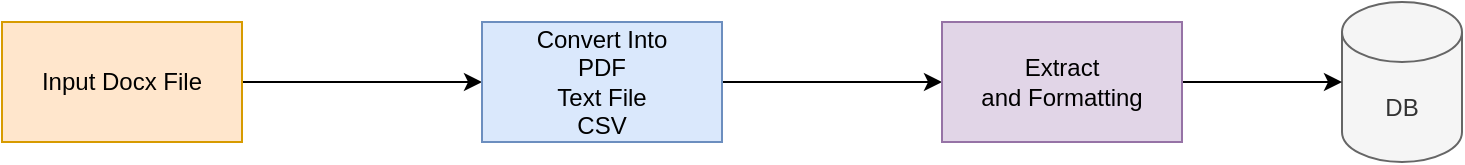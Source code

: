 <mxfile version="21.6.1" type="github" pages="5">
  <diagram name="surface" id="IxwWd1vyqPSLj5sLqrsa">
    <mxGraphModel dx="880" dy="470" grid="1" gridSize="10" guides="1" tooltips="1" connect="1" arrows="1" fold="1" page="1" pageScale="1" pageWidth="850" pageHeight="1100" math="0" shadow="0">
      <root>
        <mxCell id="0" />
        <mxCell id="1" parent="0" />
        <mxCell id="ziZacv3kFRJm_CnA_PTC-3" style="edgeStyle=orthogonalEdgeStyle;rounded=0;orthogonalLoop=1;jettySize=auto;html=1;movable=0;resizable=0;rotatable=0;deletable=0;editable=0;locked=1;connectable=0;" edge="1" parent="1" source="ziZacv3kFRJm_CnA_PTC-1" target="ziZacv3kFRJm_CnA_PTC-2">
          <mxGeometry relative="1" as="geometry" />
        </mxCell>
        <mxCell id="ziZacv3kFRJm_CnA_PTC-1" value="Input Docx File" style="rounded=0;whiteSpace=wrap;html=1;fillColor=#ffe6cc;strokeColor=#d79b00;movable=0;resizable=0;rotatable=0;deletable=0;editable=0;locked=1;connectable=0;" vertex="1" parent="1">
          <mxGeometry x="80" y="210" width="120" height="60" as="geometry" />
        </mxCell>
        <mxCell id="ziZacv3kFRJm_CnA_PTC-8" style="edgeStyle=orthogonalEdgeStyle;rounded=0;orthogonalLoop=1;jettySize=auto;html=1;movable=0;resizable=0;rotatable=0;deletable=0;editable=0;locked=1;connectable=0;" edge="1" parent="1" source="ziZacv3kFRJm_CnA_PTC-2" target="ziZacv3kFRJm_CnA_PTC-7">
          <mxGeometry relative="1" as="geometry" />
        </mxCell>
        <mxCell id="ziZacv3kFRJm_CnA_PTC-2" value="Convert Into &lt;br&gt;PDF&lt;br&gt;Text File&lt;br&gt;CSV" style="rounded=0;whiteSpace=wrap;html=1;fillColor=#dae8fc;strokeColor=#6c8ebf;movable=0;resizable=0;rotatable=0;deletable=0;editable=0;locked=1;connectable=0;" vertex="1" parent="1">
          <mxGeometry x="320" y="210" width="120" height="60" as="geometry" />
        </mxCell>
        <mxCell id="ziZacv3kFRJm_CnA_PTC-5" value="DB" style="shape=cylinder3;whiteSpace=wrap;html=1;boundedLbl=1;backgroundOutline=1;size=15;fillColor=#f5f5f5;fontColor=#333333;strokeColor=#666666;movable=0;resizable=0;rotatable=0;deletable=0;editable=0;locked=1;connectable=0;" vertex="1" parent="1">
          <mxGeometry x="750" y="200" width="60" height="80" as="geometry" />
        </mxCell>
        <mxCell id="ziZacv3kFRJm_CnA_PTC-9" style="edgeStyle=orthogonalEdgeStyle;rounded=0;orthogonalLoop=1;jettySize=auto;html=1;entryX=0;entryY=0.5;entryDx=0;entryDy=0;entryPerimeter=0;movable=0;resizable=0;rotatable=0;deletable=0;editable=0;locked=1;connectable=0;" edge="1" parent="1" source="ziZacv3kFRJm_CnA_PTC-7" target="ziZacv3kFRJm_CnA_PTC-5">
          <mxGeometry relative="1" as="geometry" />
        </mxCell>
        <mxCell id="ziZacv3kFRJm_CnA_PTC-7" value="Extract&lt;br&gt;and Formatting" style="rounded=0;whiteSpace=wrap;html=1;fillColor=#e1d5e7;strokeColor=#9673a6;movable=0;resizable=0;rotatable=0;deletable=0;editable=0;locked=1;connectable=0;" vertex="1" parent="1">
          <mxGeometry x="550" y="210" width="120" height="60" as="geometry" />
        </mxCell>
      </root>
    </mxGraphModel>
  </diagram>
  <diagram id="UZCBNjy8cqWRrrRjg9_3" name="Extract_And_Formattng">
    <mxGraphModel dx="1035" dy="1653" grid="1" gridSize="10" guides="1" tooltips="1" connect="1" arrows="1" fold="1" page="1" pageScale="1" pageWidth="850" pageHeight="1100" math="0" shadow="0">
      <root>
        <mxCell id="0" />
        <mxCell id="1" parent="0" />
        <mxCell id="hPlUhC7VDxN5YeeYQSAu-12" value="" style="whiteSpace=wrap;html=1;aspect=fixed;fillColor=none;movable=0;resizable=0;rotatable=0;deletable=0;editable=0;locked=1;connectable=0;" vertex="1" parent="1">
          <mxGeometry x="150" y="315" width="350" height="350" as="geometry" />
        </mxCell>
        <mxCell id="hPlUhC7VDxN5YeeYQSAu-23" style="edgeStyle=orthogonalEdgeStyle;rounded=0;orthogonalLoop=1;jettySize=auto;html=1;entryX=0.5;entryY=0;entryDx=0;entryDy=0;" edge="1" parent="1" source="hPlUhC7VDxN5YeeYQSAu-1" target="hPlUhC7VDxN5YeeYQSAu-4">
          <mxGeometry relative="1" as="geometry" />
        </mxCell>
        <mxCell id="hPlUhC7VDxN5YeeYQSAu-1" value="Input:&lt;br&gt;CSV File" style="rounded=0;whiteSpace=wrap;html=1;fillColor=#d5e8d4;strokeColor=#82b366;" vertex="1" parent="1">
          <mxGeometry x="305" y="95" width="120" height="60" as="geometry" />
        </mxCell>
        <mxCell id="hPlUhC7VDxN5YeeYQSAu-21" style="edgeStyle=orthogonalEdgeStyle;rounded=0;orthogonalLoop=1;jettySize=auto;html=1;" edge="1" parent="1" source="hPlUhC7VDxN5YeeYQSAu-4">
          <mxGeometry relative="1" as="geometry">
            <mxPoint x="590" y="240" as="targetPoint" />
          </mxGeometry>
        </mxCell>
        <mxCell id="hPlUhC7VDxN5YeeYQSAu-22" style="edgeStyle=orthogonalEdgeStyle;rounded=0;orthogonalLoop=1;jettySize=auto;html=1;" edge="1" parent="1" source="hPlUhC7VDxN5YeeYQSAu-4">
          <mxGeometry relative="1" as="geometry">
            <mxPoint x="350" y="320" as="targetPoint" />
          </mxGeometry>
        </mxCell>
        <mxCell id="hPlUhC7VDxN5YeeYQSAu-4" value="Take the raw portion:&lt;br&gt;using section" style="rounded=0;whiteSpace=wrap;html=1;" vertex="1" parent="1">
          <mxGeometry x="290" y="210" width="120" height="60" as="geometry" />
        </mxCell>
        <mxCell id="hPlUhC7VDxN5YeeYQSAu-5" value="Take the raw portion from Section:&lt;br&gt;using table start &amp;amp; end index" style="rounded=0;whiteSpace=wrap;html=1;" vertex="1" parent="1">
          <mxGeometry x="290" y="330" width="120" height="60" as="geometry" />
        </mxCell>
        <mxCell id="hPlUhC7VDxN5YeeYQSAu-6" value="Table" style="text;html=1;strokeColor=#d79b00;fillColor=#ffe6cc;align=center;verticalAlign=middle;whiteSpace=wrap;rounded=0;" vertex="1" parent="1">
          <mxGeometry x="230" y="330" width="60" height="30" as="geometry" />
        </mxCell>
        <mxCell id="hPlUhC7VDxN5YeeYQSAu-7" value="Section" style="text;html=1;strokeColor=#d79b00;fillColor=#ffe6cc;align=center;verticalAlign=middle;whiteSpace=wrap;rounded=0;" vertex="1" parent="1">
          <mxGeometry x="230" y="210" width="60" height="30" as="geometry" />
        </mxCell>
        <mxCell id="hPlUhC7VDxN5YeeYQSAu-8" value="Select Columns that we will need to extract" style="rounded=0;whiteSpace=wrap;html=1;" vertex="1" parent="1">
          <mxGeometry x="290" y="460" width="120" height="60" as="geometry" />
        </mxCell>
        <mxCell id="hPlUhC7VDxN5YeeYQSAu-9" value="Columns" style="text;html=1;strokeColor=#d79b00;fillColor=#ffe6cc;align=center;verticalAlign=middle;whiteSpace=wrap;rounded=0;" vertex="1" parent="1">
          <mxGeometry x="230" y="460" width="60" height="30" as="geometry" />
        </mxCell>
        <mxCell id="hPlUhC7VDxN5YeeYQSAu-10" value="Extract data using column index and others logic&amp;nbsp;" style="rounded=0;whiteSpace=wrap;html=1;" vertex="1" parent="1">
          <mxGeometry x="290" y="590" width="120" height="60" as="geometry" />
        </mxCell>
        <mxCell id="hPlUhC7VDxN5YeeYQSAu-11" value="Data" style="text;html=1;strokeColor=#d79b00;fillColor=#ffe6cc;align=center;verticalAlign=middle;whiteSpace=wrap;rounded=0;" vertex="1" parent="1">
          <mxGeometry x="230" y="590" width="60" height="30" as="geometry" />
        </mxCell>
        <mxCell id="hPlUhC7VDxN5YeeYQSAu-13" value="" style="whiteSpace=wrap;html=1;aspect=fixed;fillColor=none;movable=0;resizable=0;rotatable=0;deletable=0;editable=0;locked=1;connectable=0;" vertex="1" parent="1">
          <mxGeometry x="580" y="85" width="280" height="280" as="geometry" />
        </mxCell>
        <mxCell id="hPlUhC7VDxN5YeeYQSAu-14" value="Take the raw portion:&lt;br&gt;from section, using paragraph start and end index" style="rounded=0;whiteSpace=wrap;html=1;" vertex="1" parent="1">
          <mxGeometry x="695" y="110" width="120" height="60" as="geometry" />
        </mxCell>
        <mxCell id="hPlUhC7VDxN5YeeYQSAu-15" value="paragraph" style="text;html=1;strokeColor=#d79b00;fillColor=#ffe6cc;align=center;verticalAlign=middle;whiteSpace=wrap;rounded=0;" vertex="1" parent="1">
          <mxGeometry x="635" y="110" width="60" height="30" as="geometry" />
        </mxCell>
        <mxCell id="hPlUhC7VDxN5YeeYQSAu-16" value="Get target Text from paragraph using the regular expression or other relevant logics&amp;nbsp;" style="rounded=0;whiteSpace=wrap;html=1;" vertex="1" parent="1">
          <mxGeometry x="695" y="240" width="120" height="60" as="geometry" />
        </mxCell>
        <mxCell id="hPlUhC7VDxN5YeeYQSAu-17" value="Text/Data" style="text;html=1;strokeColor=#d79b00;fillColor=#ffe6cc;align=center;verticalAlign=middle;whiteSpace=wrap;rounded=0;" vertex="1" parent="1">
          <mxGeometry x="635" y="240" width="60" height="30" as="geometry" />
        </mxCell>
        <mxCell id="17Iepye0m0P34KoR5YyJ-1" style="edgeStyle=orthogonalEdgeStyle;rounded=0;orthogonalLoop=1;jettySize=auto;html=1;movable=1;resizable=1;rotatable=1;deletable=1;editable=1;locked=0;connectable=1;" edge="1" parent="1" source="17Iepye0m0P34KoR5YyJ-2" target="17Iepye0m0P34KoR5YyJ-4">
          <mxGeometry relative="1" as="geometry" />
        </mxCell>
        <mxCell id="17Iepye0m0P34KoR5YyJ-2" value="Input Docx File" style="rounded=0;whiteSpace=wrap;html=1;fillColor=#ffe6cc;strokeColor=#d79b00;movable=1;resizable=1;rotatable=1;deletable=1;editable=1;locked=0;connectable=1;" vertex="1" parent="1">
          <mxGeometry x="140" y="-30" width="120" height="60" as="geometry" />
        </mxCell>
        <mxCell id="17Iepye0m0P34KoR5YyJ-3" style="edgeStyle=orthogonalEdgeStyle;rounded=0;orthogonalLoop=1;jettySize=auto;html=1;movable=1;resizable=1;rotatable=1;deletable=1;editable=1;locked=0;connectable=1;" edge="1" parent="1" source="17Iepye0m0P34KoR5YyJ-4" target="17Iepye0m0P34KoR5YyJ-7">
          <mxGeometry relative="1" as="geometry" />
        </mxCell>
        <mxCell id="17Iepye0m0P34KoR5YyJ-4" value="Convert Into &lt;br&gt;PDF&lt;br&gt;Text File&lt;br&gt;CSV" style="rounded=0;whiteSpace=wrap;html=1;fillColor=#dae8fc;strokeColor=#6c8ebf;movable=1;resizable=1;rotatable=1;deletable=1;editable=1;locked=0;connectable=1;" vertex="1" parent="1">
          <mxGeometry x="380" y="-30" width="120" height="60" as="geometry" />
        </mxCell>
        <mxCell id="17Iepye0m0P34KoR5YyJ-5" value="DB" style="shape=cylinder3;whiteSpace=wrap;html=1;boundedLbl=1;backgroundOutline=1;size=15;fillColor=#f5f5f5;fontColor=#333333;strokeColor=#666666;movable=1;resizable=1;rotatable=1;deletable=1;editable=1;locked=0;connectable=1;" vertex="1" parent="1">
          <mxGeometry x="810" y="-40" width="60" height="80" as="geometry" />
        </mxCell>
        <mxCell id="17Iepye0m0P34KoR5YyJ-6" style="edgeStyle=orthogonalEdgeStyle;rounded=0;orthogonalLoop=1;jettySize=auto;html=1;entryX=0;entryY=0.5;entryDx=0;entryDy=0;entryPerimeter=0;movable=1;resizable=1;rotatable=1;deletable=1;editable=1;locked=0;connectable=1;" edge="1" parent="1" source="17Iepye0m0P34KoR5YyJ-7" target="17Iepye0m0P34KoR5YyJ-5">
          <mxGeometry relative="1" as="geometry" />
        </mxCell>
        <mxCell id="17Iepye0m0P34KoR5YyJ-7" value="Extract&lt;br&gt;and Formatting" style="rounded=0;whiteSpace=wrap;html=1;fillColor=#e1d5e7;strokeColor=#9673a6;movable=1;resizable=1;rotatable=1;deletable=1;editable=1;locked=0;connectable=1;" vertex="1" parent="1">
          <mxGeometry x="610" y="-30" width="120" height="60" as="geometry" />
        </mxCell>
        <mxCell id="17Iepye0m0P34KoR5YyJ-8" value="" style="endArrow=none;html=1;rounded=0;dashed=1;dashPattern=1 1;" edge="1" parent="1">
          <mxGeometry width="50" height="50" relative="1" as="geometry">
            <mxPoint x="110" y="60" as="sourcePoint" />
            <mxPoint x="970" y="60" as="targetPoint" />
          </mxGeometry>
        </mxCell>
      </root>
    </mxGraphModel>
  </diagram>
  <diagram id="IbYQVc-kXGUVTwYtZtpb" name="src">
    <mxGraphModel dx="1554" dy="376" grid="1" gridSize="10" guides="1" tooltips="1" connect="1" arrows="1" fold="1" page="1" pageScale="1" pageWidth="850" pageHeight="1100" math="0" shadow="0">
      <root>
        <mxCell id="0" />
        <mxCell id="1" parent="0" />
        <mxCell id="35DDic2we_wgapH6CXot-1" value="views" style="rounded=0;whiteSpace=wrap;html=1;" vertex="1" parent="1">
          <mxGeometry y="170" width="70" height="40" as="geometry" />
        </mxCell>
        <mxCell id="0gZISbbzLsmdB5BlP2Je-10" style="edgeStyle=orthogonalEdgeStyle;rounded=0;orthogonalLoop=1;jettySize=auto;html=1;entryX=0.5;entryY=0;entryDx=0;entryDy=0;entryPerimeter=0;" edge="1" parent="1" source="35DDic2we_wgapH6CXot-3" target="0gZISbbzLsmdB5BlP2Je-9">
          <mxGeometry relative="1" as="geometry" />
        </mxCell>
        <mxCell id="35DDic2we_wgapH6CXot-3" value="Transform" style="rounded=0;whiteSpace=wrap;html=1;" vertex="1" parent="1">
          <mxGeometry y="40" width="70" height="40" as="geometry" />
        </mxCell>
        <mxCell id="0gZISbbzLsmdB5BlP2Je-8" style="edgeStyle=orthogonalEdgeStyle;rounded=0;orthogonalLoop=1;jettySize=auto;html=1;entryX=0;entryY=0.5;entryDx=0;entryDy=0;" edge="1" parent="1" source="0gZISbbzLsmdB5BlP2Je-1" target="35DDic2we_wgapH6CXot-1">
          <mxGeometry relative="1" as="geometry" />
        </mxCell>
        <mxCell id="0gZISbbzLsmdB5BlP2Je-13" style="edgeStyle=orthogonalEdgeStyle;rounded=0;orthogonalLoop=1;jettySize=auto;html=1;entryX=0;entryY=0.25;entryDx=0;entryDy=0;" edge="1" parent="1" source="0gZISbbzLsmdB5BlP2Je-1" target="35DDic2we_wgapH6CXot-3">
          <mxGeometry relative="1" as="geometry">
            <Array as="points">
              <mxPoint x="-105" y="50" />
            </Array>
          </mxGeometry>
        </mxCell>
        <mxCell id="0gZISbbzLsmdB5BlP2Je-1" value="Main.py" style="rounded=0;whiteSpace=wrap;html=1;" vertex="1" parent="1">
          <mxGeometry x="-140" y="170" width="70" height="40" as="geometry" />
        </mxCell>
        <mxCell id="0gZISbbzLsmdB5BlP2Je-4" value="Extraction" style="rounded=0;whiteSpace=wrap;html=1;" vertex="1" parent="1">
          <mxGeometry x="165" y="170" width="70" height="40" as="geometry" />
        </mxCell>
        <mxCell id="0gZISbbzLsmdB5BlP2Je-6" style="edgeStyle=orthogonalEdgeStyle;rounded=0;orthogonalLoop=1;jettySize=auto;html=1;" edge="1" parent="1" source="0gZISbbzLsmdB5BlP2Je-5" target="0gZISbbzLsmdB5BlP2Je-4">
          <mxGeometry relative="1" as="geometry" />
        </mxCell>
        <mxCell id="0gZISbbzLsmdB5BlP2Je-5" value="Model&lt;br&gt;- Configuration" style="rounded=0;whiteSpace=wrap;html=1;" vertex="1" parent="1">
          <mxGeometry x="130" y="70" width="140" height="40" as="geometry" />
        </mxCell>
        <mxCell id="0gZISbbzLsmdB5BlP2Je-12" style="edgeStyle=orthogonalEdgeStyle;rounded=0;orthogonalLoop=1;jettySize=auto;html=1;entryX=0.5;entryY=0;entryDx=0;entryDy=0;" edge="1" parent="1" source="0gZISbbzLsmdB5BlP2Je-9" target="35DDic2we_wgapH6CXot-1">
          <mxGeometry relative="1" as="geometry" />
        </mxCell>
        <mxCell id="0gZISbbzLsmdB5BlP2Je-9" value="" style="whiteSpace=wrap;html=1;shape=mxgraph.basic.document" vertex="1" parent="1">
          <mxGeometry x="25" y="110" width="20" height="30" as="geometry" />
        </mxCell>
      </root>
    </mxGraphModel>
  </diagram>
  <diagram id="GEdR_uAO20gPM1sA0vOJ" name="Page-5">
    <mxGraphModel dx="880" dy="470" grid="1" gridSize="10" guides="1" tooltips="1" connect="1" arrows="1" fold="1" page="1" pageScale="1" pageWidth="850" pageHeight="1100" math="0" shadow="0">
      <root>
        <mxCell id="0" />
        <mxCell id="1" parent="0" />
      </root>
    </mxGraphModel>
  </diagram>
  <diagram id="AuFI81EOOlGQmB3OGrJ5" name="Page-4">
    <mxGraphModel dx="880" dy="1570" grid="1" gridSize="10" guides="1" tooltips="1" connect="1" arrows="1" fold="1" page="1" pageScale="1" pageWidth="850" pageHeight="1100" math="0" shadow="0">
      <root>
        <mxCell id="0" />
        <mxCell id="1" parent="0" />
        <mxCell id="2xC-fOc5UdsJ-E_GBwTj-1" value="&lt;div&gt;- project_folder/&lt;/div&gt;&lt;div&gt;&amp;nbsp; &amp;nbsp; - src/&lt;/div&gt;&lt;div&gt;&amp;nbsp; &amp;nbsp; &amp;nbsp; &amp;nbsp; - main.py&lt;/div&gt;&lt;div&gt;&lt;span style=&quot;white-space: pre;&quot;&gt;&#x9;&lt;/span&gt;- model/&lt;br&gt;&lt;/div&gt;&lt;div&gt;&lt;span style=&quot;white-space: pre;&quot;&gt;&#x9;&lt;span style=&quot;white-space: pre;&quot;&gt;&#x9;&lt;/span&gt;-&lt;/span&gt;&amp;nbsp;configurations/&lt;br&gt;&lt;/div&gt;&lt;div&gt;&lt;span style=&quot;white-space: pre;&quot;&gt;&#x9;&lt;/span&gt;&lt;span style=&quot;white-space: pre;&quot;&gt;&#x9;&lt;/span&gt;&lt;span style=&quot;white-space: pre;&quot;&gt;&#x9;&lt;/span&gt;- sections.py&lt;br&gt;&lt;/div&gt;&lt;div&gt;&lt;span style=&quot;white-space: pre;&quot;&gt;&#x9;&lt;/span&gt;&lt;span style=&quot;white-space: pre;&quot;&gt;&#x9;&lt;/span&gt;&lt;span style=&quot;white-space: pre;&quot;&gt;&#x9;&lt;/span&gt;- tables/&lt;br&gt;&lt;/div&gt;&lt;div&gt;&lt;span style=&quot;white-space: pre;&quot;&gt;&#x9;&lt;/span&gt;&lt;span style=&quot;white-space: pre;&quot;&gt;&#x9;&lt;/span&gt;&lt;span style=&quot;white-space: pre;&quot;&gt;&#x9;&lt;/span&gt;- columns/&lt;br&gt;&lt;/div&gt;&lt;div&gt;&lt;span style=&quot;white-space: pre;&quot;&gt;&#x9;&lt;/span&gt;&lt;span style=&quot;white-space: pre;&quot;&gt;&#x9;&lt;/span&gt;&lt;span style=&quot;white-space: pre;&quot;&gt;&#x9;&lt;/span&gt;- paragraphs/&lt;br&gt;&lt;/div&gt;&lt;div&gt;&lt;br&gt;&lt;/div&gt;&lt;div&gt;&lt;span style=&quot;white-space: pre;&quot;&gt;&#x9;&lt;/span&gt;&lt;span style=&quot;white-space: pre;&quot;&gt;&#x9;&lt;/span&gt;-&amp;nbsp; cp_sl/&lt;br&gt;&lt;/div&gt;&lt;div&gt;&lt;span style=&quot;white-space: pre;&quot;&gt;&#x9;&lt;/span&gt;&lt;span style=&quot;white-space: pre;&quot;&gt;&#x9;&lt;/span&gt;&lt;br&gt;&lt;/div&gt;&lt;div&gt;&amp;nbsp; &amp;nbsp; &amp;nbsp; &amp;nbsp; - extraction/&lt;/div&gt;&lt;div&gt;&amp;nbsp; &amp;nbsp; &amp;nbsp; &amp;nbsp; &amp;nbsp; &amp;nbsp; - table_extraction/&lt;/div&gt;&lt;div&gt;&amp;nbsp; &amp;nbsp; &amp;nbsp; &amp;nbsp; &amp;nbsp; &amp;nbsp; - paragraph_extraction/&lt;/div&gt;&lt;div&gt;&amp;nbsp; &amp;nbsp; &amp;nbsp; &amp;nbsp; - database/&lt;/div&gt;&lt;div&gt;&amp;nbsp; &amp;nbsp; &amp;nbsp; &amp;nbsp; &amp;nbsp; &amp;nbsp; - db_connector.py&lt;/div&gt;&lt;div&gt;&amp;nbsp; &amp;nbsp; &amp;nbsp; &amp;nbsp; - configuration/&lt;/div&gt;&lt;div&gt;&amp;nbsp; &amp;nbsp; &amp;nbsp; &amp;nbsp; &amp;nbsp; &amp;nbsp; - config_reader.py&lt;/div&gt;&lt;div&gt;&amp;nbsp; &amp;nbsp; - data/&lt;/div&gt;&lt;div&gt;&amp;nbsp; &amp;nbsp; &amp;nbsp; &amp;nbsp; - input/&lt;/div&gt;&lt;div&gt;&amp;nbsp; &amp;nbsp; &amp;nbsp; &amp;nbsp; &amp;nbsp; &amp;nbsp; - document.docx&lt;/div&gt;&lt;div&gt;&amp;nbsp; &amp;nbsp; &amp;nbsp; &amp;nbsp; - output/&lt;/div&gt;&lt;div&gt;&amp;nbsp; &amp;nbsp; &amp;nbsp; &amp;nbsp; &amp;nbsp; &amp;nbsp; - tables/&lt;/div&gt;&lt;div&gt;&amp;nbsp; &amp;nbsp; &amp;nbsp; &amp;nbsp; &amp;nbsp; &amp;nbsp; - paragraphs/&lt;/div&gt;&lt;div&gt;&amp;nbsp; &amp;nbsp; - database/&lt;/div&gt;&lt;div&gt;&amp;nbsp; &amp;nbsp; &amp;nbsp; &amp;nbsp; - database.db&lt;/div&gt;&lt;div&gt;&lt;br&gt;&lt;/div&gt;" style="rounded=0;whiteSpace=wrap;html=1;fillColor=none;align=left;" vertex="1" parent="1">
          <mxGeometry x="80" y="-200" width="400" height="480" as="geometry" />
        </mxCell>
        <mxCell id="iTw-pbzE9oTUFNngRTT--1" value="&lt;div&gt;- project_folder/&lt;/div&gt;&lt;div&gt;&amp;nbsp; &amp;nbsp; - src/&lt;/div&gt;&lt;div&gt;&amp;nbsp; &amp;nbsp; &amp;nbsp; &amp;nbsp; - main.py&lt;/div&gt;&lt;div&gt;&amp;nbsp; &amp;nbsp; &amp;nbsp; &amp;nbsp; - extraction/&lt;/div&gt;&lt;div&gt;&amp;nbsp; &amp;nbsp; &amp;nbsp; &amp;nbsp; &amp;nbsp; &amp;nbsp; - table_extraction.py&lt;/div&gt;&lt;div&gt;&amp;nbsp; &amp;nbsp; &amp;nbsp; &amp;nbsp; &amp;nbsp; &amp;nbsp; - paragraph_extraction.py&lt;/div&gt;&lt;div&gt;&amp;nbsp; &amp;nbsp; &amp;nbsp; &amp;nbsp; - database/&lt;/div&gt;&lt;div&gt;&amp;nbsp; &amp;nbsp; &amp;nbsp; &amp;nbsp; &amp;nbsp; &amp;nbsp; - db_connector.py&lt;/div&gt;&lt;div&gt;&amp;nbsp; &amp;nbsp; &amp;nbsp; &amp;nbsp; - configuration/&lt;/div&gt;&lt;div&gt;&amp;nbsp; &amp;nbsp; &amp;nbsp; &amp;nbsp; &amp;nbsp; &amp;nbsp; - config_reader.py&lt;/div&gt;&lt;div&gt;&amp;nbsp; &amp;nbsp; - data/&lt;/div&gt;&lt;div&gt;&amp;nbsp; &amp;nbsp; &amp;nbsp; &amp;nbsp; - input/&lt;/div&gt;&lt;div&gt;&amp;nbsp; &amp;nbsp; &amp;nbsp; &amp;nbsp; &amp;nbsp; &amp;nbsp; - document.docx&lt;/div&gt;&lt;div&gt;&amp;nbsp; &amp;nbsp; &amp;nbsp; &amp;nbsp; - output/&lt;/div&gt;&lt;div&gt;&amp;nbsp; &amp;nbsp; &amp;nbsp; &amp;nbsp; &amp;nbsp; &amp;nbsp; - tables/&lt;/div&gt;&lt;div&gt;&amp;nbsp; &amp;nbsp; &amp;nbsp; &amp;nbsp; &amp;nbsp; &amp;nbsp; - paragraphs/&lt;/div&gt;&lt;div&gt;&amp;nbsp; &amp;nbsp; - database/&lt;/div&gt;&lt;div&gt;&amp;nbsp; &amp;nbsp; &amp;nbsp; &amp;nbsp; - database.db&lt;/div&gt;&lt;div&gt;&lt;br&gt;&lt;/div&gt;" style="rounded=0;whiteSpace=wrap;html=1;fillColor=none;align=left;" vertex="1" parent="1">
          <mxGeometry x="540" y="50" width="400" height="290" as="geometry" />
        </mxCell>
      </root>
    </mxGraphModel>
  </diagram>
</mxfile>

